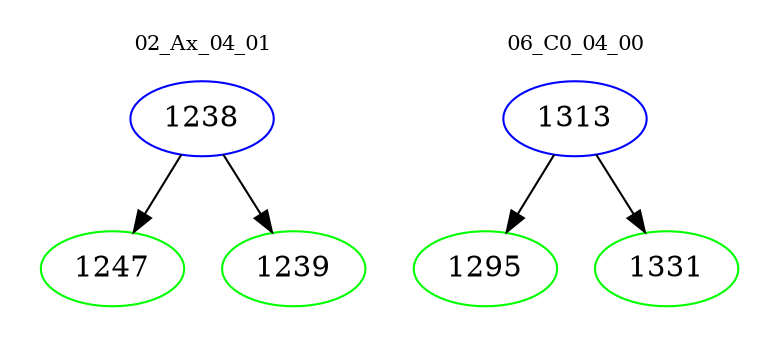 digraph{
subgraph cluster_0 {
color = white
label = "02_Ax_04_01";
fontsize=10;
T0_1238 [label="1238", color="blue"]
T0_1238 -> T0_1247 [color="black"]
T0_1247 [label="1247", color="green"]
T0_1238 -> T0_1239 [color="black"]
T0_1239 [label="1239", color="green"]
}
subgraph cluster_1 {
color = white
label = "06_C0_04_00";
fontsize=10;
T1_1313 [label="1313", color="blue"]
T1_1313 -> T1_1295 [color="black"]
T1_1295 [label="1295", color="green"]
T1_1313 -> T1_1331 [color="black"]
T1_1331 [label="1331", color="green"]
}
}
